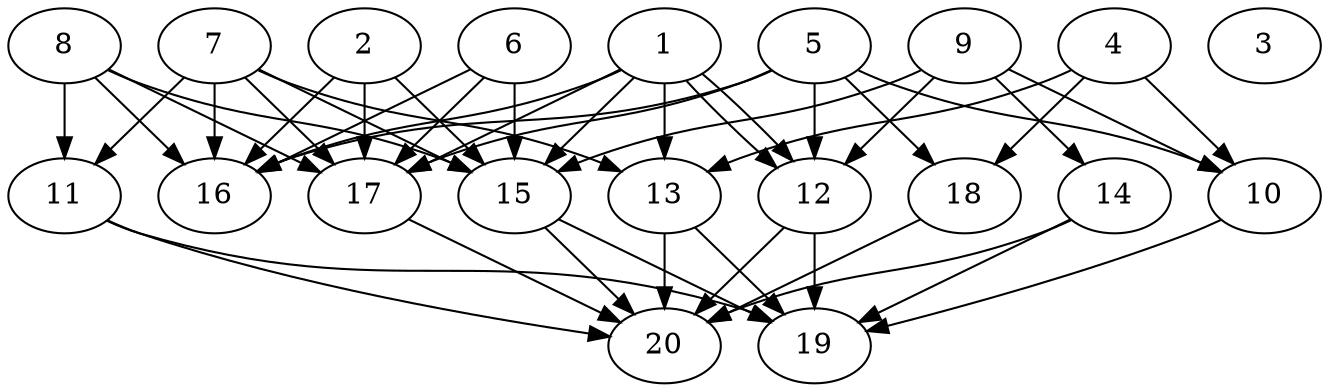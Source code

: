 // DAG automatically generated by daggen at Thu Oct  3 13:58:42 2019
// ./daggen --dot -n 20 --ccr 0.4 --fat 0.7 --regular 0.7 --density 0.7 --mindata 5242880 --maxdata 52428800 
digraph G {
  1 [size="97313280", alpha="0.14", expect_size="38925312"] 
  1 -> 12 [size ="38925312"]
  1 -> 12 [size ="38925312"]
  1 -> 13 [size ="38925312"]
  1 -> 15 [size ="38925312"]
  1 -> 16 [size ="38925312"]
  1 -> 17 [size ="38925312"]
  2 [size="87101440", alpha="0.03", expect_size="34840576"] 
  2 -> 15 [size ="34840576"]
  2 -> 16 [size ="34840576"]
  2 -> 17 [size ="34840576"]
  3 [size="78679040", alpha="0.04", expect_size="31471616"] 
  4 [size="118673920", alpha="0.15", expect_size="47469568"] 
  4 -> 10 [size ="47469568"]
  4 -> 13 [size ="47469568"]
  4 -> 18 [size ="47469568"]
  5 [size="26941440", alpha="0.13", expect_size="10776576"] 
  5 -> 10 [size ="10776576"]
  5 -> 12 [size ="10776576"]
  5 -> 16 [size ="10776576"]
  5 -> 17 [size ="10776576"]
  5 -> 18 [size ="10776576"]
  6 [size="121210880", alpha="0.07", expect_size="48484352"] 
  6 -> 15 [size ="48484352"]
  6 -> 16 [size ="48484352"]
  6 -> 17 [size ="48484352"]
  7 [size="130979840", alpha="0.07", expect_size="52391936"] 
  7 -> 11 [size ="52391936"]
  7 -> 13 [size ="52391936"]
  7 -> 15 [size ="52391936"]
  7 -> 16 [size ="52391936"]
  7 -> 17 [size ="52391936"]
  8 [size="75655680", alpha="0.03", expect_size="30262272"] 
  8 -> 11 [size ="30262272"]
  8 -> 15 [size ="30262272"]
  8 -> 16 [size ="30262272"]
  8 -> 17 [size ="30262272"]
  9 [size="48919040", alpha="0.15", expect_size="19567616"] 
  9 -> 10 [size ="19567616"]
  9 -> 12 [size ="19567616"]
  9 -> 14 [size ="19567616"]
  9 -> 15 [size ="19567616"]
  10 [size="75210240", alpha="0.13", expect_size="30084096"] 
  10 -> 19 [size ="30084096"]
  11 [size="125880320", alpha="0.15", expect_size="50352128"] 
  11 -> 19 [size ="50352128"]
  11 -> 20 [size ="50352128"]
  12 [size="89702400", alpha="0.20", expect_size="35880960"] 
  12 -> 19 [size ="35880960"]
  12 -> 20 [size ="35880960"]
  13 [size="108341760", alpha="0.17", expect_size="43336704"] 
  13 -> 19 [size ="43336704"]
  13 -> 20 [size ="43336704"]
  14 [size="16568320", alpha="0.16", expect_size="6627328"] 
  14 -> 19 [size ="6627328"]
  14 -> 20 [size ="6627328"]
  15 [size="104110080", alpha="0.12", expect_size="41644032"] 
  15 -> 19 [size ="41644032"]
  15 -> 20 [size ="41644032"]
  16 [size="64552960", alpha="0.17", expect_size="25821184"] 
  17 [size="106570240", alpha="0.01", expect_size="42628096"] 
  17 -> 20 [size ="42628096"]
  18 [size="28357120", alpha="0.17", expect_size="11342848"] 
  18 -> 20 [size ="11342848"]
  19 [size="45844480", alpha="0.07", expect_size="18337792"] 
  20 [size="15260160", alpha="0.13", expect_size="6104064"] 
}
